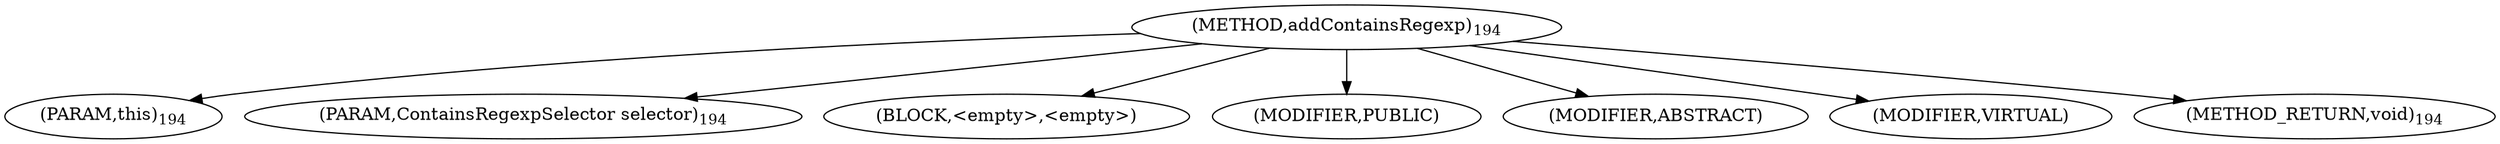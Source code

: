 digraph "addContainsRegexp" {  
"178" [label = <(METHOD,addContainsRegexp)<SUB>194</SUB>> ]
"179" [label = <(PARAM,this)<SUB>194</SUB>> ]
"180" [label = <(PARAM,ContainsRegexpSelector selector)<SUB>194</SUB>> ]
"181" [label = <(BLOCK,&lt;empty&gt;,&lt;empty&gt;)> ]
"182" [label = <(MODIFIER,PUBLIC)> ]
"183" [label = <(MODIFIER,ABSTRACT)> ]
"184" [label = <(MODIFIER,VIRTUAL)> ]
"185" [label = <(METHOD_RETURN,void)<SUB>194</SUB>> ]
  "178" -> "179" 
  "178" -> "180" 
  "178" -> "181" 
  "178" -> "182" 
  "178" -> "183" 
  "178" -> "184" 
  "178" -> "185" 
}
